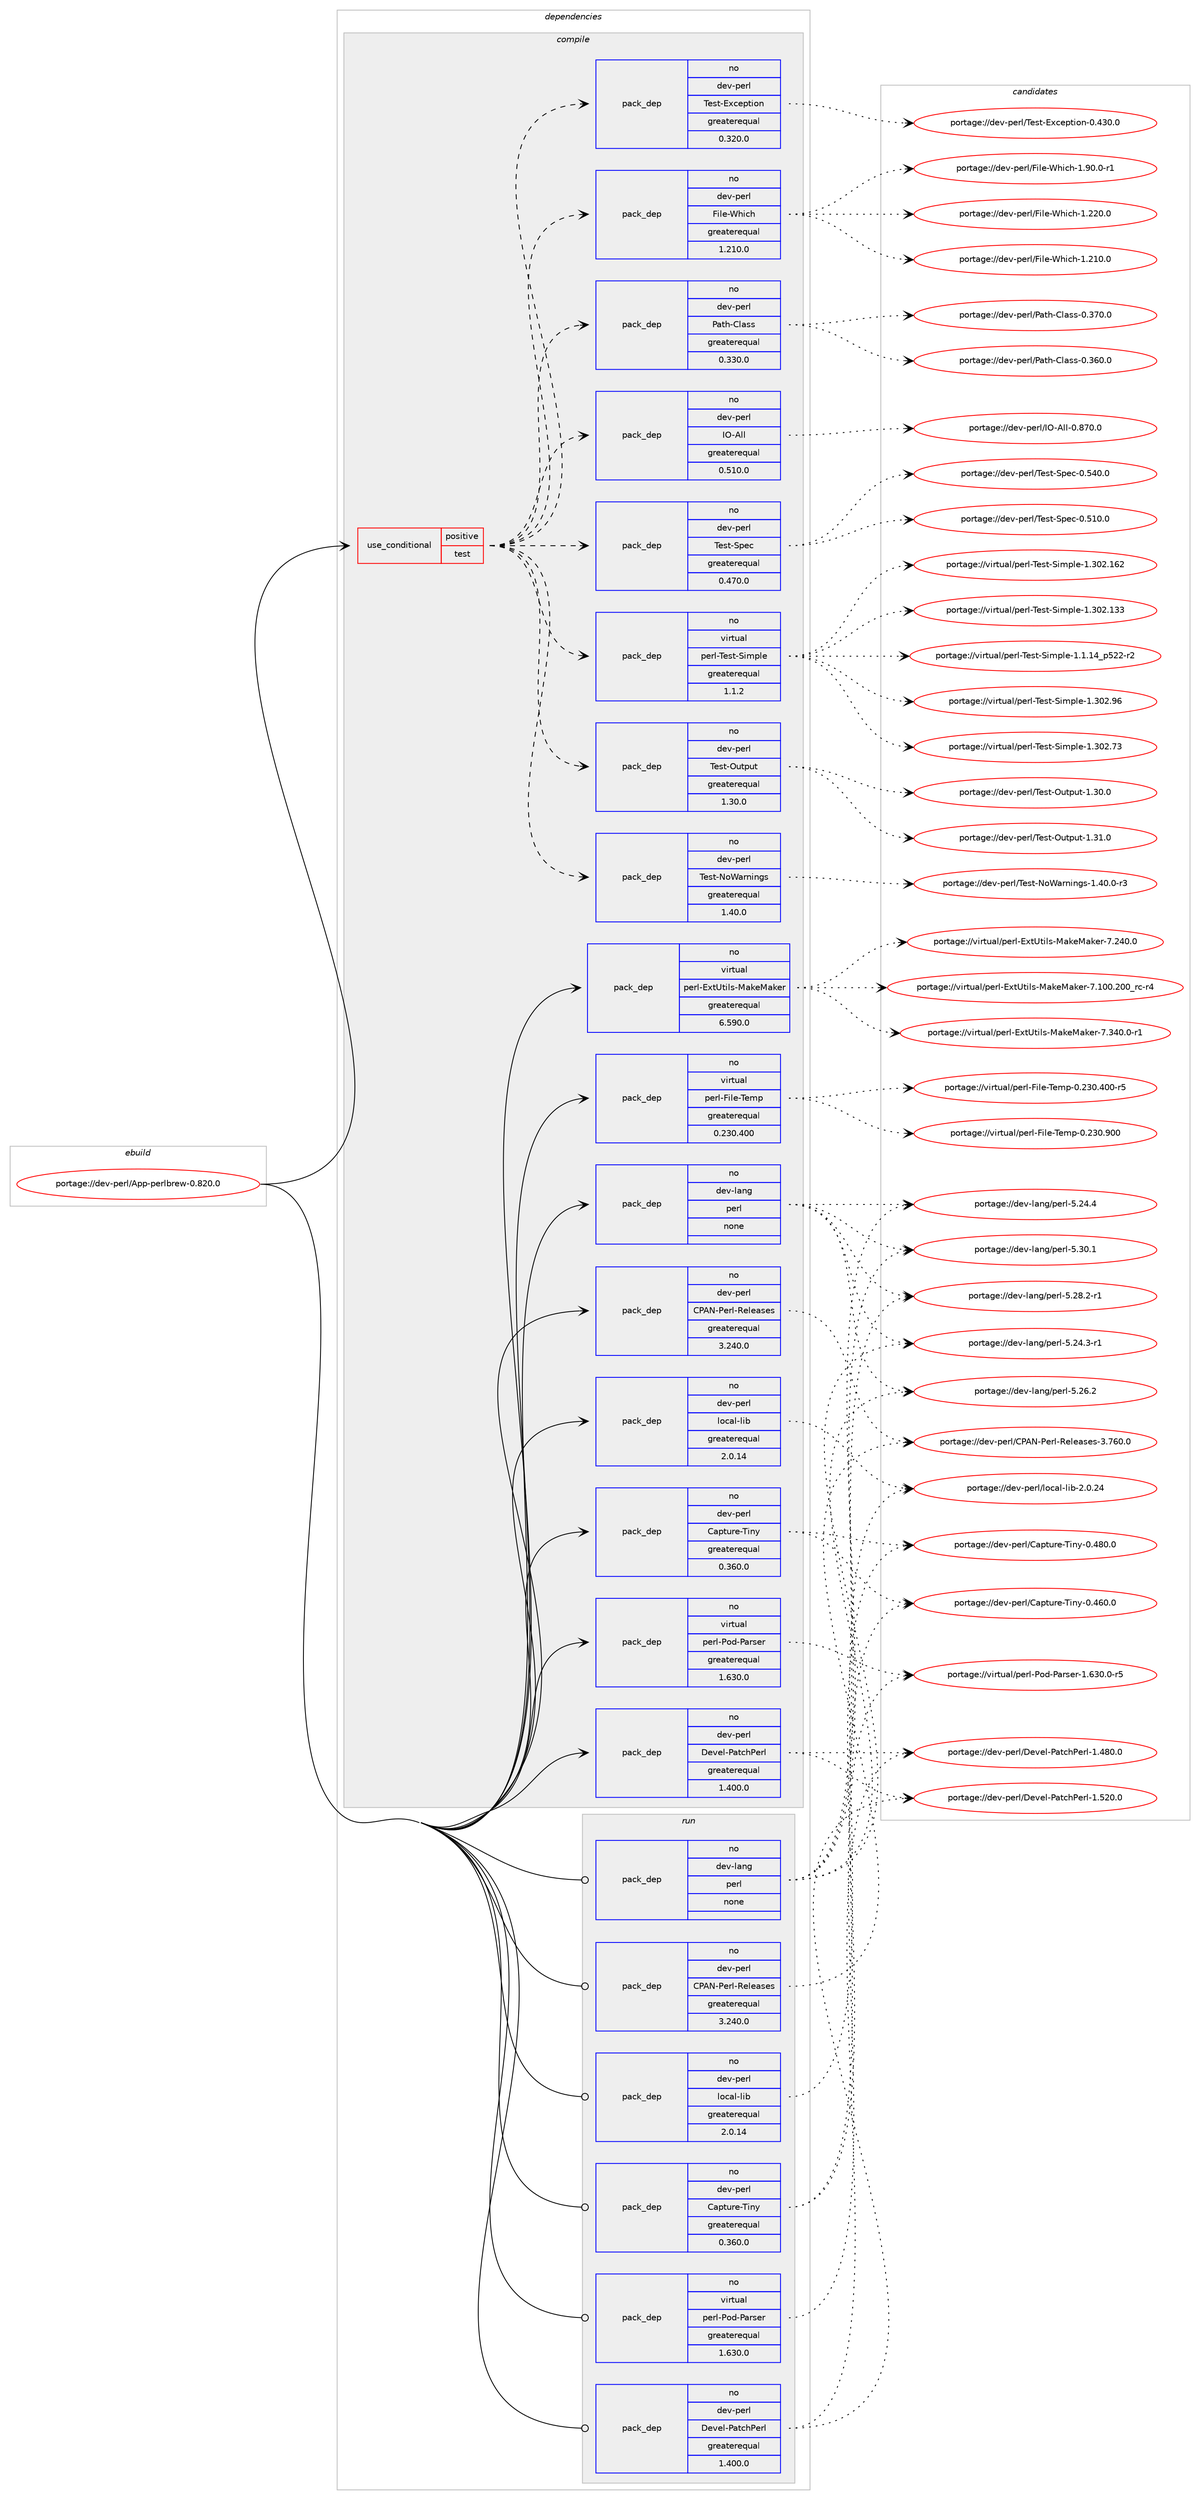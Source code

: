 digraph prolog {

# *************
# Graph options
# *************

newrank=true;
concentrate=true;
compound=true;
graph [rankdir=LR,fontname=Helvetica,fontsize=10,ranksep=1.5];#, ranksep=2.5, nodesep=0.2];
edge  [arrowhead=vee];
node  [fontname=Helvetica,fontsize=10];

# **********
# The ebuild
# **********

subgraph cluster_leftcol {
color=gray;
rank=same;
label=<<i>ebuild</i>>;
id [label="portage://dev-perl/App-perlbrew-0.820.0", color=red, width=4, href="../dev-perl/App-perlbrew-0.820.0.svg"];
}

# ****************
# The dependencies
# ****************

subgraph cluster_midcol {
color=gray;
label=<<i>dependencies</i>>;
subgraph cluster_compile {
fillcolor="#eeeeee";
style=filled;
label=<<i>compile</i>>;
subgraph cond122724 {
dependency500282 [label=<<TABLE BORDER="0" CELLBORDER="1" CELLSPACING="0" CELLPADDING="4"><TR><TD ROWSPAN="3" CELLPADDING="10">use_conditional</TD></TR><TR><TD>positive</TD></TR><TR><TD>test</TD></TR></TABLE>>, shape=none, color=red];
subgraph pack372451 {
dependency500283 [label=<<TABLE BORDER="0" CELLBORDER="1" CELLSPACING="0" CELLPADDING="4" WIDTH="220"><TR><TD ROWSPAN="6" CELLPADDING="30">pack_dep</TD></TR><TR><TD WIDTH="110">no</TD></TR><TR><TD>dev-perl</TD></TR><TR><TD>IO-All</TD></TR><TR><TD>greaterequal</TD></TR><TR><TD>0.510.0</TD></TR></TABLE>>, shape=none, color=blue];
}
dependency500282:e -> dependency500283:w [weight=20,style="dashed",arrowhead="vee"];
subgraph pack372452 {
dependency500284 [label=<<TABLE BORDER="0" CELLBORDER="1" CELLSPACING="0" CELLPADDING="4" WIDTH="220"><TR><TD ROWSPAN="6" CELLPADDING="30">pack_dep</TD></TR><TR><TD WIDTH="110">no</TD></TR><TR><TD>dev-perl</TD></TR><TR><TD>Path-Class</TD></TR><TR><TD>greaterequal</TD></TR><TR><TD>0.330.0</TD></TR></TABLE>>, shape=none, color=blue];
}
dependency500282:e -> dependency500284:w [weight=20,style="dashed",arrowhead="vee"];
subgraph pack372453 {
dependency500285 [label=<<TABLE BORDER="0" CELLBORDER="1" CELLSPACING="0" CELLPADDING="4" WIDTH="220"><TR><TD ROWSPAN="6" CELLPADDING="30">pack_dep</TD></TR><TR><TD WIDTH="110">no</TD></TR><TR><TD>dev-perl</TD></TR><TR><TD>File-Which</TD></TR><TR><TD>greaterequal</TD></TR><TR><TD>1.210.0</TD></TR></TABLE>>, shape=none, color=blue];
}
dependency500282:e -> dependency500285:w [weight=20,style="dashed",arrowhead="vee"];
subgraph pack372454 {
dependency500286 [label=<<TABLE BORDER="0" CELLBORDER="1" CELLSPACING="0" CELLPADDING="4" WIDTH="220"><TR><TD ROWSPAN="6" CELLPADDING="30">pack_dep</TD></TR><TR><TD WIDTH="110">no</TD></TR><TR><TD>dev-perl</TD></TR><TR><TD>Test-Exception</TD></TR><TR><TD>greaterequal</TD></TR><TR><TD>0.320.0</TD></TR></TABLE>>, shape=none, color=blue];
}
dependency500282:e -> dependency500286:w [weight=20,style="dashed",arrowhead="vee"];
subgraph pack372455 {
dependency500287 [label=<<TABLE BORDER="0" CELLBORDER="1" CELLSPACING="0" CELLPADDING="4" WIDTH="220"><TR><TD ROWSPAN="6" CELLPADDING="30">pack_dep</TD></TR><TR><TD WIDTH="110">no</TD></TR><TR><TD>dev-perl</TD></TR><TR><TD>Test-NoWarnings</TD></TR><TR><TD>greaterequal</TD></TR><TR><TD>1.40.0</TD></TR></TABLE>>, shape=none, color=blue];
}
dependency500282:e -> dependency500287:w [weight=20,style="dashed",arrowhead="vee"];
subgraph pack372456 {
dependency500288 [label=<<TABLE BORDER="0" CELLBORDER="1" CELLSPACING="0" CELLPADDING="4" WIDTH="220"><TR><TD ROWSPAN="6" CELLPADDING="30">pack_dep</TD></TR><TR><TD WIDTH="110">no</TD></TR><TR><TD>dev-perl</TD></TR><TR><TD>Test-Output</TD></TR><TR><TD>greaterequal</TD></TR><TR><TD>1.30.0</TD></TR></TABLE>>, shape=none, color=blue];
}
dependency500282:e -> dependency500288:w [weight=20,style="dashed",arrowhead="vee"];
subgraph pack372457 {
dependency500289 [label=<<TABLE BORDER="0" CELLBORDER="1" CELLSPACING="0" CELLPADDING="4" WIDTH="220"><TR><TD ROWSPAN="6" CELLPADDING="30">pack_dep</TD></TR><TR><TD WIDTH="110">no</TD></TR><TR><TD>virtual</TD></TR><TR><TD>perl-Test-Simple</TD></TR><TR><TD>greaterequal</TD></TR><TR><TD>1.1.2</TD></TR></TABLE>>, shape=none, color=blue];
}
dependency500282:e -> dependency500289:w [weight=20,style="dashed",arrowhead="vee"];
subgraph pack372458 {
dependency500290 [label=<<TABLE BORDER="0" CELLBORDER="1" CELLSPACING="0" CELLPADDING="4" WIDTH="220"><TR><TD ROWSPAN="6" CELLPADDING="30">pack_dep</TD></TR><TR><TD WIDTH="110">no</TD></TR><TR><TD>dev-perl</TD></TR><TR><TD>Test-Spec</TD></TR><TR><TD>greaterequal</TD></TR><TR><TD>0.470.0</TD></TR></TABLE>>, shape=none, color=blue];
}
dependency500282:e -> dependency500290:w [weight=20,style="dashed",arrowhead="vee"];
}
id:e -> dependency500282:w [weight=20,style="solid",arrowhead="vee"];
subgraph pack372459 {
dependency500291 [label=<<TABLE BORDER="0" CELLBORDER="1" CELLSPACING="0" CELLPADDING="4" WIDTH="220"><TR><TD ROWSPAN="6" CELLPADDING="30">pack_dep</TD></TR><TR><TD WIDTH="110">no</TD></TR><TR><TD>dev-lang</TD></TR><TR><TD>perl</TD></TR><TR><TD>none</TD></TR><TR><TD></TD></TR></TABLE>>, shape=none, color=blue];
}
id:e -> dependency500291:w [weight=20,style="solid",arrowhead="vee"];
subgraph pack372460 {
dependency500292 [label=<<TABLE BORDER="0" CELLBORDER="1" CELLSPACING="0" CELLPADDING="4" WIDTH="220"><TR><TD ROWSPAN="6" CELLPADDING="30">pack_dep</TD></TR><TR><TD WIDTH="110">no</TD></TR><TR><TD>dev-perl</TD></TR><TR><TD>CPAN-Perl-Releases</TD></TR><TR><TD>greaterequal</TD></TR><TR><TD>3.240.0</TD></TR></TABLE>>, shape=none, color=blue];
}
id:e -> dependency500292:w [weight=20,style="solid",arrowhead="vee"];
subgraph pack372461 {
dependency500293 [label=<<TABLE BORDER="0" CELLBORDER="1" CELLSPACING="0" CELLPADDING="4" WIDTH="220"><TR><TD ROWSPAN="6" CELLPADDING="30">pack_dep</TD></TR><TR><TD WIDTH="110">no</TD></TR><TR><TD>dev-perl</TD></TR><TR><TD>Capture-Tiny</TD></TR><TR><TD>greaterequal</TD></TR><TR><TD>0.360.0</TD></TR></TABLE>>, shape=none, color=blue];
}
id:e -> dependency500293:w [weight=20,style="solid",arrowhead="vee"];
subgraph pack372462 {
dependency500294 [label=<<TABLE BORDER="0" CELLBORDER="1" CELLSPACING="0" CELLPADDING="4" WIDTH="220"><TR><TD ROWSPAN="6" CELLPADDING="30">pack_dep</TD></TR><TR><TD WIDTH="110">no</TD></TR><TR><TD>dev-perl</TD></TR><TR><TD>Devel-PatchPerl</TD></TR><TR><TD>greaterequal</TD></TR><TR><TD>1.400.0</TD></TR></TABLE>>, shape=none, color=blue];
}
id:e -> dependency500294:w [weight=20,style="solid",arrowhead="vee"];
subgraph pack372463 {
dependency500295 [label=<<TABLE BORDER="0" CELLBORDER="1" CELLSPACING="0" CELLPADDING="4" WIDTH="220"><TR><TD ROWSPAN="6" CELLPADDING="30">pack_dep</TD></TR><TR><TD WIDTH="110">no</TD></TR><TR><TD>dev-perl</TD></TR><TR><TD>local-lib</TD></TR><TR><TD>greaterequal</TD></TR><TR><TD>2.0.14</TD></TR></TABLE>>, shape=none, color=blue];
}
id:e -> dependency500295:w [weight=20,style="solid",arrowhead="vee"];
subgraph pack372464 {
dependency500296 [label=<<TABLE BORDER="0" CELLBORDER="1" CELLSPACING="0" CELLPADDING="4" WIDTH="220"><TR><TD ROWSPAN="6" CELLPADDING="30">pack_dep</TD></TR><TR><TD WIDTH="110">no</TD></TR><TR><TD>virtual</TD></TR><TR><TD>perl-ExtUtils-MakeMaker</TD></TR><TR><TD>greaterequal</TD></TR><TR><TD>6.590.0</TD></TR></TABLE>>, shape=none, color=blue];
}
id:e -> dependency500296:w [weight=20,style="solid",arrowhead="vee"];
subgraph pack372465 {
dependency500297 [label=<<TABLE BORDER="0" CELLBORDER="1" CELLSPACING="0" CELLPADDING="4" WIDTH="220"><TR><TD ROWSPAN="6" CELLPADDING="30">pack_dep</TD></TR><TR><TD WIDTH="110">no</TD></TR><TR><TD>virtual</TD></TR><TR><TD>perl-File-Temp</TD></TR><TR><TD>greaterequal</TD></TR><TR><TD>0.230.400</TD></TR></TABLE>>, shape=none, color=blue];
}
id:e -> dependency500297:w [weight=20,style="solid",arrowhead="vee"];
subgraph pack372466 {
dependency500298 [label=<<TABLE BORDER="0" CELLBORDER="1" CELLSPACING="0" CELLPADDING="4" WIDTH="220"><TR><TD ROWSPAN="6" CELLPADDING="30">pack_dep</TD></TR><TR><TD WIDTH="110">no</TD></TR><TR><TD>virtual</TD></TR><TR><TD>perl-Pod-Parser</TD></TR><TR><TD>greaterequal</TD></TR><TR><TD>1.630.0</TD></TR></TABLE>>, shape=none, color=blue];
}
id:e -> dependency500298:w [weight=20,style="solid",arrowhead="vee"];
}
subgraph cluster_compileandrun {
fillcolor="#eeeeee";
style=filled;
label=<<i>compile and run</i>>;
}
subgraph cluster_run {
fillcolor="#eeeeee";
style=filled;
label=<<i>run</i>>;
subgraph pack372467 {
dependency500299 [label=<<TABLE BORDER="0" CELLBORDER="1" CELLSPACING="0" CELLPADDING="4" WIDTH="220"><TR><TD ROWSPAN="6" CELLPADDING="30">pack_dep</TD></TR><TR><TD WIDTH="110">no</TD></TR><TR><TD>dev-lang</TD></TR><TR><TD>perl</TD></TR><TR><TD>none</TD></TR><TR><TD></TD></TR></TABLE>>, shape=none, color=blue];
}
id:e -> dependency500299:w [weight=20,style="solid",arrowhead="odot"];
subgraph pack372468 {
dependency500300 [label=<<TABLE BORDER="0" CELLBORDER="1" CELLSPACING="0" CELLPADDING="4" WIDTH="220"><TR><TD ROWSPAN="6" CELLPADDING="30">pack_dep</TD></TR><TR><TD WIDTH="110">no</TD></TR><TR><TD>dev-perl</TD></TR><TR><TD>CPAN-Perl-Releases</TD></TR><TR><TD>greaterequal</TD></TR><TR><TD>3.240.0</TD></TR></TABLE>>, shape=none, color=blue];
}
id:e -> dependency500300:w [weight=20,style="solid",arrowhead="odot"];
subgraph pack372469 {
dependency500301 [label=<<TABLE BORDER="0" CELLBORDER="1" CELLSPACING="0" CELLPADDING="4" WIDTH="220"><TR><TD ROWSPAN="6" CELLPADDING="30">pack_dep</TD></TR><TR><TD WIDTH="110">no</TD></TR><TR><TD>dev-perl</TD></TR><TR><TD>Capture-Tiny</TD></TR><TR><TD>greaterequal</TD></TR><TR><TD>0.360.0</TD></TR></TABLE>>, shape=none, color=blue];
}
id:e -> dependency500301:w [weight=20,style="solid",arrowhead="odot"];
subgraph pack372470 {
dependency500302 [label=<<TABLE BORDER="0" CELLBORDER="1" CELLSPACING="0" CELLPADDING="4" WIDTH="220"><TR><TD ROWSPAN="6" CELLPADDING="30">pack_dep</TD></TR><TR><TD WIDTH="110">no</TD></TR><TR><TD>dev-perl</TD></TR><TR><TD>Devel-PatchPerl</TD></TR><TR><TD>greaterequal</TD></TR><TR><TD>1.400.0</TD></TR></TABLE>>, shape=none, color=blue];
}
id:e -> dependency500302:w [weight=20,style="solid",arrowhead="odot"];
subgraph pack372471 {
dependency500303 [label=<<TABLE BORDER="0" CELLBORDER="1" CELLSPACING="0" CELLPADDING="4" WIDTH="220"><TR><TD ROWSPAN="6" CELLPADDING="30">pack_dep</TD></TR><TR><TD WIDTH="110">no</TD></TR><TR><TD>dev-perl</TD></TR><TR><TD>local-lib</TD></TR><TR><TD>greaterequal</TD></TR><TR><TD>2.0.14</TD></TR></TABLE>>, shape=none, color=blue];
}
id:e -> dependency500303:w [weight=20,style="solid",arrowhead="odot"];
subgraph pack372472 {
dependency500304 [label=<<TABLE BORDER="0" CELLBORDER="1" CELLSPACING="0" CELLPADDING="4" WIDTH="220"><TR><TD ROWSPAN="6" CELLPADDING="30">pack_dep</TD></TR><TR><TD WIDTH="110">no</TD></TR><TR><TD>virtual</TD></TR><TR><TD>perl-Pod-Parser</TD></TR><TR><TD>greaterequal</TD></TR><TR><TD>1.630.0</TD></TR></TABLE>>, shape=none, color=blue];
}
id:e -> dependency500304:w [weight=20,style="solid",arrowhead="odot"];
}
}

# **************
# The candidates
# **************

subgraph cluster_choices {
rank=same;
color=gray;
label=<<i>candidates</i>>;

subgraph choice372451 {
color=black;
nodesep=1;
choice1001011184511210111410847737945651081084548465655484648 [label="portage://dev-perl/IO-All-0.870.0", color=red, width=4,href="../dev-perl/IO-All-0.870.0.svg"];
dependency500283:e -> choice1001011184511210111410847737945651081084548465655484648:w [style=dotted,weight="100"];
}
subgraph choice372452 {
color=black;
nodesep=1;
choice100101118451121011141084780971161044567108971151154548465155484648 [label="portage://dev-perl/Path-Class-0.370.0", color=red, width=4,href="../dev-perl/Path-Class-0.370.0.svg"];
choice100101118451121011141084780971161044567108971151154548465154484648 [label="portage://dev-perl/Path-Class-0.360.0", color=red, width=4,href="../dev-perl/Path-Class-0.360.0.svg"];
dependency500284:e -> choice100101118451121011141084780971161044567108971151154548465155484648:w [style=dotted,weight="100"];
dependency500284:e -> choice100101118451121011141084780971161044567108971151154548465154484648:w [style=dotted,weight="100"];
}
subgraph choice372453 {
color=black;
nodesep=1;
choice100101118451121011141084770105108101458710410599104454946574846484511449 [label="portage://dev-perl/File-Which-1.90.0-r1", color=red, width=4,href="../dev-perl/File-Which-1.90.0-r1.svg"];
choice1001011184511210111410847701051081014587104105991044549465050484648 [label="portage://dev-perl/File-Which-1.220.0", color=red, width=4,href="../dev-perl/File-Which-1.220.0.svg"];
choice1001011184511210111410847701051081014587104105991044549465049484648 [label="portage://dev-perl/File-Which-1.210.0", color=red, width=4,href="../dev-perl/File-Which-1.210.0.svg"];
dependency500285:e -> choice100101118451121011141084770105108101458710410599104454946574846484511449:w [style=dotted,weight="100"];
dependency500285:e -> choice1001011184511210111410847701051081014587104105991044549465050484648:w [style=dotted,weight="100"];
dependency500285:e -> choice1001011184511210111410847701051081014587104105991044549465049484648:w [style=dotted,weight="100"];
}
subgraph choice372454 {
color=black;
nodesep=1;
choice1001011184511210111410847841011151164569120991011121161051111104548465251484648 [label="portage://dev-perl/Test-Exception-0.430.0", color=red, width=4,href="../dev-perl/Test-Exception-0.430.0.svg"];
dependency500286:e -> choice1001011184511210111410847841011151164569120991011121161051111104548465251484648:w [style=dotted,weight="100"];
}
subgraph choice372455 {
color=black;
nodesep=1;
choice10010111845112101114108478410111511645781118797114110105110103115454946524846484511451 [label="portage://dev-perl/Test-NoWarnings-1.40.0-r3", color=red, width=4,href="../dev-perl/Test-NoWarnings-1.40.0-r3.svg"];
dependency500287:e -> choice10010111845112101114108478410111511645781118797114110105110103115454946524846484511451:w [style=dotted,weight="100"];
}
subgraph choice372456 {
color=black;
nodesep=1;
choice100101118451121011141084784101115116457911711611211711645494651494648 [label="portage://dev-perl/Test-Output-1.31.0", color=red, width=4,href="../dev-perl/Test-Output-1.31.0.svg"];
choice100101118451121011141084784101115116457911711611211711645494651484648 [label="portage://dev-perl/Test-Output-1.30.0", color=red, width=4,href="../dev-perl/Test-Output-1.30.0.svg"];
dependency500288:e -> choice100101118451121011141084784101115116457911711611211711645494651494648:w [style=dotted,weight="100"];
dependency500288:e -> choice100101118451121011141084784101115116457911711611211711645494651484648:w [style=dotted,weight="100"];
}
subgraph choice372457 {
color=black;
nodesep=1;
choice118105114116117971084711210111410845841011151164583105109112108101454946514850465754 [label="portage://virtual/perl-Test-Simple-1.302.96", color=red, width=4,href="../virtual/perl-Test-Simple-1.302.96.svg"];
choice118105114116117971084711210111410845841011151164583105109112108101454946514850465551 [label="portage://virtual/perl-Test-Simple-1.302.73", color=red, width=4,href="../virtual/perl-Test-Simple-1.302.73.svg"];
choice11810511411611797108471121011141084584101115116458310510911210810145494651485046495450 [label="portage://virtual/perl-Test-Simple-1.302.162", color=red, width=4,href="../virtual/perl-Test-Simple-1.302.162.svg"];
choice11810511411611797108471121011141084584101115116458310510911210810145494651485046495151 [label="portage://virtual/perl-Test-Simple-1.302.133", color=red, width=4,href="../virtual/perl-Test-Simple-1.302.133.svg"];
choice11810511411611797108471121011141084584101115116458310510911210810145494649464952951125350504511450 [label="portage://virtual/perl-Test-Simple-1.1.14_p522-r2", color=red, width=4,href="../virtual/perl-Test-Simple-1.1.14_p522-r2.svg"];
dependency500289:e -> choice118105114116117971084711210111410845841011151164583105109112108101454946514850465754:w [style=dotted,weight="100"];
dependency500289:e -> choice118105114116117971084711210111410845841011151164583105109112108101454946514850465551:w [style=dotted,weight="100"];
dependency500289:e -> choice11810511411611797108471121011141084584101115116458310510911210810145494651485046495450:w [style=dotted,weight="100"];
dependency500289:e -> choice11810511411611797108471121011141084584101115116458310510911210810145494651485046495151:w [style=dotted,weight="100"];
dependency500289:e -> choice11810511411611797108471121011141084584101115116458310510911210810145494649464952951125350504511450:w [style=dotted,weight="100"];
}
subgraph choice372458 {
color=black;
nodesep=1;
choice1001011184511210111410847841011151164583112101994548465352484648 [label="portage://dev-perl/Test-Spec-0.540.0", color=red, width=4,href="../dev-perl/Test-Spec-0.540.0.svg"];
choice1001011184511210111410847841011151164583112101994548465349484648 [label="portage://dev-perl/Test-Spec-0.510.0", color=red, width=4,href="../dev-perl/Test-Spec-0.510.0.svg"];
dependency500290:e -> choice1001011184511210111410847841011151164583112101994548465352484648:w [style=dotted,weight="100"];
dependency500290:e -> choice1001011184511210111410847841011151164583112101994548465349484648:w [style=dotted,weight="100"];
}
subgraph choice372459 {
color=black;
nodesep=1;
choice10010111845108971101034711210111410845534651484649 [label="portage://dev-lang/perl-5.30.1", color=red, width=4,href="../dev-lang/perl-5.30.1.svg"];
choice100101118451089711010347112101114108455346505646504511449 [label="portage://dev-lang/perl-5.28.2-r1", color=red, width=4,href="../dev-lang/perl-5.28.2-r1.svg"];
choice10010111845108971101034711210111410845534650544650 [label="portage://dev-lang/perl-5.26.2", color=red, width=4,href="../dev-lang/perl-5.26.2.svg"];
choice10010111845108971101034711210111410845534650524652 [label="portage://dev-lang/perl-5.24.4", color=red, width=4,href="../dev-lang/perl-5.24.4.svg"];
choice100101118451089711010347112101114108455346505246514511449 [label="portage://dev-lang/perl-5.24.3-r1", color=red, width=4,href="../dev-lang/perl-5.24.3-r1.svg"];
dependency500291:e -> choice10010111845108971101034711210111410845534651484649:w [style=dotted,weight="100"];
dependency500291:e -> choice100101118451089711010347112101114108455346505646504511449:w [style=dotted,weight="100"];
dependency500291:e -> choice10010111845108971101034711210111410845534650544650:w [style=dotted,weight="100"];
dependency500291:e -> choice10010111845108971101034711210111410845534650524652:w [style=dotted,weight="100"];
dependency500291:e -> choice100101118451089711010347112101114108455346505246514511449:w [style=dotted,weight="100"];
}
subgraph choice372460 {
color=black;
nodesep=1;
choice10010111845112101114108476780657845801011141084582101108101971151011154551465554484648 [label="portage://dev-perl/CPAN-Perl-Releases-3.760.0", color=red, width=4,href="../dev-perl/CPAN-Perl-Releases-3.760.0.svg"];
dependency500292:e -> choice10010111845112101114108476780657845801011141084582101108101971151011154551465554484648:w [style=dotted,weight="100"];
}
subgraph choice372461 {
color=black;
nodesep=1;
choice1001011184511210111410847679711211611711410145841051101214548465256484648 [label="portage://dev-perl/Capture-Tiny-0.480.0", color=red, width=4,href="../dev-perl/Capture-Tiny-0.480.0.svg"];
choice1001011184511210111410847679711211611711410145841051101214548465254484648 [label="portage://dev-perl/Capture-Tiny-0.460.0", color=red, width=4,href="../dev-perl/Capture-Tiny-0.460.0.svg"];
dependency500293:e -> choice1001011184511210111410847679711211611711410145841051101214548465256484648:w [style=dotted,weight="100"];
dependency500293:e -> choice1001011184511210111410847679711211611711410145841051101214548465254484648:w [style=dotted,weight="100"];
}
subgraph choice372462 {
color=black;
nodesep=1;
choice10010111845112101114108476810111810110845809711699104801011141084549465350484648 [label="portage://dev-perl/Devel-PatchPerl-1.520.0", color=red, width=4,href="../dev-perl/Devel-PatchPerl-1.520.0.svg"];
choice10010111845112101114108476810111810110845809711699104801011141084549465256484648 [label="portage://dev-perl/Devel-PatchPerl-1.480.0", color=red, width=4,href="../dev-perl/Devel-PatchPerl-1.480.0.svg"];
dependency500294:e -> choice10010111845112101114108476810111810110845809711699104801011141084549465350484648:w [style=dotted,weight="100"];
dependency500294:e -> choice10010111845112101114108476810111810110845809711699104801011141084549465256484648:w [style=dotted,weight="100"];
}
subgraph choice372463 {
color=black;
nodesep=1;
choice10010111845112101114108471081119997108451081059845504648465052 [label="portage://dev-perl/local-lib-2.0.24", color=red, width=4,href="../dev-perl/local-lib-2.0.24.svg"];
dependency500295:e -> choice10010111845112101114108471081119997108451081059845504648465052:w [style=dotted,weight="100"];
}
subgraph choice372464 {
color=black;
nodesep=1;
choice1181051141161179710847112101114108456912011685116105108115457797107101779710710111445554651524846484511449 [label="portage://virtual/perl-ExtUtils-MakeMaker-7.340.0-r1", color=red, width=4,href="../virtual/perl-ExtUtils-MakeMaker-7.340.0-r1.svg"];
choice118105114116117971084711210111410845691201168511610510811545779710710177971071011144555465052484648 [label="portage://virtual/perl-ExtUtils-MakeMaker-7.240.0", color=red, width=4,href="../virtual/perl-ExtUtils-MakeMaker-7.240.0.svg"];
choice118105114116117971084711210111410845691201168511610510811545779710710177971071011144555464948484650484895114994511452 [label="portage://virtual/perl-ExtUtils-MakeMaker-7.100.200_rc-r4", color=red, width=4,href="../virtual/perl-ExtUtils-MakeMaker-7.100.200_rc-r4.svg"];
dependency500296:e -> choice1181051141161179710847112101114108456912011685116105108115457797107101779710710111445554651524846484511449:w [style=dotted,weight="100"];
dependency500296:e -> choice118105114116117971084711210111410845691201168511610510811545779710710177971071011144555465052484648:w [style=dotted,weight="100"];
dependency500296:e -> choice118105114116117971084711210111410845691201168511610510811545779710710177971071011144555464948484650484895114994511452:w [style=dotted,weight="100"];
}
subgraph choice372465 {
color=black;
nodesep=1;
choice11810511411611797108471121011141084570105108101458410110911245484650514846574848 [label="portage://virtual/perl-File-Temp-0.230.900", color=red, width=4,href="../virtual/perl-File-Temp-0.230.900.svg"];
choice118105114116117971084711210111410845701051081014584101109112454846505148465248484511453 [label="portage://virtual/perl-File-Temp-0.230.400-r5", color=red, width=4,href="../virtual/perl-File-Temp-0.230.400-r5.svg"];
dependency500297:e -> choice11810511411611797108471121011141084570105108101458410110911245484650514846574848:w [style=dotted,weight="100"];
dependency500297:e -> choice118105114116117971084711210111410845701051081014584101109112454846505148465248484511453:w [style=dotted,weight="100"];
}
subgraph choice372466 {
color=black;
nodesep=1;
choice1181051141161179710847112101114108458011110045809711411510111445494654514846484511453 [label="portage://virtual/perl-Pod-Parser-1.630.0-r5", color=red, width=4,href="../virtual/perl-Pod-Parser-1.630.0-r5.svg"];
dependency500298:e -> choice1181051141161179710847112101114108458011110045809711411510111445494654514846484511453:w [style=dotted,weight="100"];
}
subgraph choice372467 {
color=black;
nodesep=1;
choice10010111845108971101034711210111410845534651484649 [label="portage://dev-lang/perl-5.30.1", color=red, width=4,href="../dev-lang/perl-5.30.1.svg"];
choice100101118451089711010347112101114108455346505646504511449 [label="portage://dev-lang/perl-5.28.2-r1", color=red, width=4,href="../dev-lang/perl-5.28.2-r1.svg"];
choice10010111845108971101034711210111410845534650544650 [label="portage://dev-lang/perl-5.26.2", color=red, width=4,href="../dev-lang/perl-5.26.2.svg"];
choice10010111845108971101034711210111410845534650524652 [label="portage://dev-lang/perl-5.24.4", color=red, width=4,href="../dev-lang/perl-5.24.4.svg"];
choice100101118451089711010347112101114108455346505246514511449 [label="portage://dev-lang/perl-5.24.3-r1", color=red, width=4,href="../dev-lang/perl-5.24.3-r1.svg"];
dependency500299:e -> choice10010111845108971101034711210111410845534651484649:w [style=dotted,weight="100"];
dependency500299:e -> choice100101118451089711010347112101114108455346505646504511449:w [style=dotted,weight="100"];
dependency500299:e -> choice10010111845108971101034711210111410845534650544650:w [style=dotted,weight="100"];
dependency500299:e -> choice10010111845108971101034711210111410845534650524652:w [style=dotted,weight="100"];
dependency500299:e -> choice100101118451089711010347112101114108455346505246514511449:w [style=dotted,weight="100"];
}
subgraph choice372468 {
color=black;
nodesep=1;
choice10010111845112101114108476780657845801011141084582101108101971151011154551465554484648 [label="portage://dev-perl/CPAN-Perl-Releases-3.760.0", color=red, width=4,href="../dev-perl/CPAN-Perl-Releases-3.760.0.svg"];
dependency500300:e -> choice10010111845112101114108476780657845801011141084582101108101971151011154551465554484648:w [style=dotted,weight="100"];
}
subgraph choice372469 {
color=black;
nodesep=1;
choice1001011184511210111410847679711211611711410145841051101214548465256484648 [label="portage://dev-perl/Capture-Tiny-0.480.0", color=red, width=4,href="../dev-perl/Capture-Tiny-0.480.0.svg"];
choice1001011184511210111410847679711211611711410145841051101214548465254484648 [label="portage://dev-perl/Capture-Tiny-0.460.0", color=red, width=4,href="../dev-perl/Capture-Tiny-0.460.0.svg"];
dependency500301:e -> choice1001011184511210111410847679711211611711410145841051101214548465256484648:w [style=dotted,weight="100"];
dependency500301:e -> choice1001011184511210111410847679711211611711410145841051101214548465254484648:w [style=dotted,weight="100"];
}
subgraph choice372470 {
color=black;
nodesep=1;
choice10010111845112101114108476810111810110845809711699104801011141084549465350484648 [label="portage://dev-perl/Devel-PatchPerl-1.520.0", color=red, width=4,href="../dev-perl/Devel-PatchPerl-1.520.0.svg"];
choice10010111845112101114108476810111810110845809711699104801011141084549465256484648 [label="portage://dev-perl/Devel-PatchPerl-1.480.0", color=red, width=4,href="../dev-perl/Devel-PatchPerl-1.480.0.svg"];
dependency500302:e -> choice10010111845112101114108476810111810110845809711699104801011141084549465350484648:w [style=dotted,weight="100"];
dependency500302:e -> choice10010111845112101114108476810111810110845809711699104801011141084549465256484648:w [style=dotted,weight="100"];
}
subgraph choice372471 {
color=black;
nodesep=1;
choice10010111845112101114108471081119997108451081059845504648465052 [label="portage://dev-perl/local-lib-2.0.24", color=red, width=4,href="../dev-perl/local-lib-2.0.24.svg"];
dependency500303:e -> choice10010111845112101114108471081119997108451081059845504648465052:w [style=dotted,weight="100"];
}
subgraph choice372472 {
color=black;
nodesep=1;
choice1181051141161179710847112101114108458011110045809711411510111445494654514846484511453 [label="portage://virtual/perl-Pod-Parser-1.630.0-r5", color=red, width=4,href="../virtual/perl-Pod-Parser-1.630.0-r5.svg"];
dependency500304:e -> choice1181051141161179710847112101114108458011110045809711411510111445494654514846484511453:w [style=dotted,weight="100"];
}
}

}
